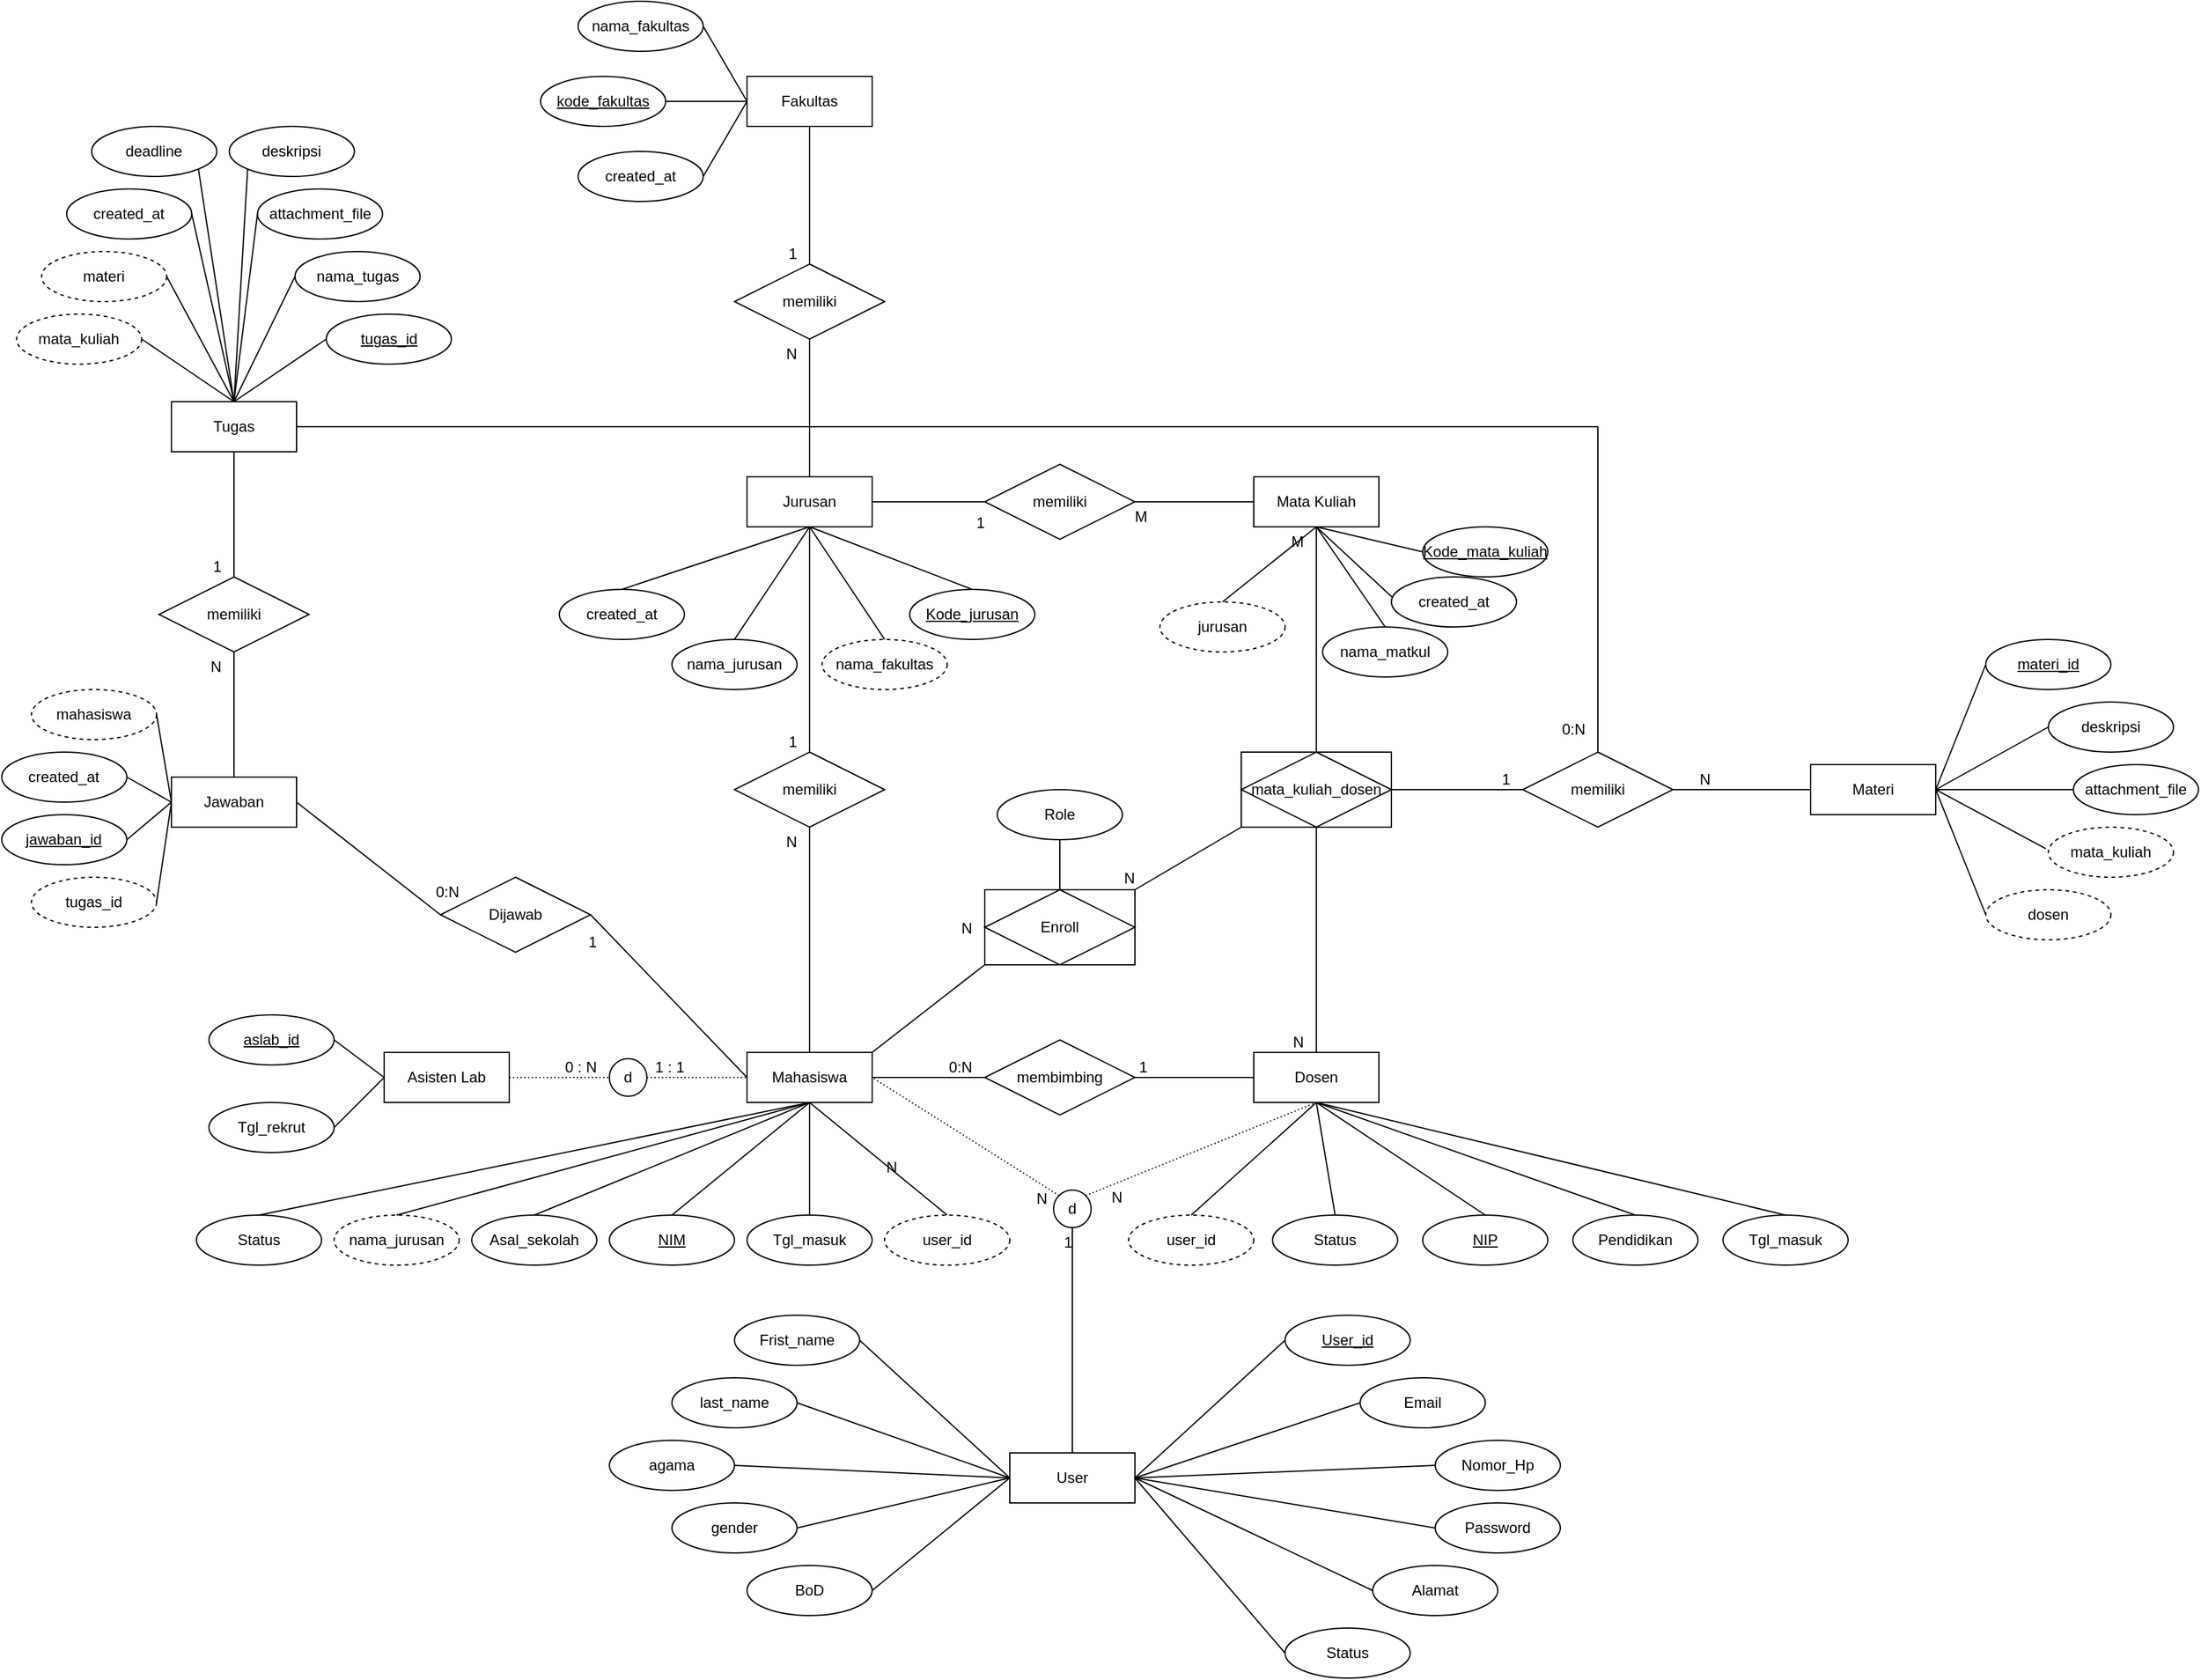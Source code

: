 <mxfile version="17.2.4" type="device"><diagram id="R2lEEEUBdFMjLlhIrx00" name="Page-1"><mxGraphModel dx="3445" dy="2548" grid="1" gridSize="10" guides="1" tooltips="1" connect="1" arrows="1" fold="1" page="1" pageScale="1" pageWidth="850" pageHeight="1100" math="0" shadow="0" extFonts="Permanent Marker^https://fonts.googleapis.com/css?family=Permanent+Marker"><root><mxCell id="0"/><mxCell id="1" parent="0"/><mxCell id="o3CZbHaEqHi9tI4IQENJ-1" value="Mahasiswa" style="whiteSpace=wrap;html=1;align=center;" parent="1" vertex="1"><mxGeometry x="-240" y="340" width="100" height="40" as="geometry"/></mxCell><mxCell id="o3CZbHaEqHi9tI4IQENJ-2" value="Dosen" style="whiteSpace=wrap;html=1;align=center;" parent="1" vertex="1"><mxGeometry x="165" y="340" width="100" height="40" as="geometry"/></mxCell><mxCell id="o3CZbHaEqHi9tI4IQENJ-4" value="User" style="whiteSpace=wrap;html=1;align=center;" parent="1" vertex="1"><mxGeometry x="-30" y="660" width="100" height="40" as="geometry"/></mxCell><mxCell id="o3CZbHaEqHi9tI4IQENJ-5" value="Fakultas" style="whiteSpace=wrap;html=1;align=center;" parent="1" vertex="1"><mxGeometry x="-240" y="-440" width="100" height="40" as="geometry"/></mxCell><mxCell id="o3CZbHaEqHi9tI4IQENJ-6" value="Jurusan" style="whiteSpace=wrap;html=1;align=center;" parent="1" vertex="1"><mxGeometry x="-240" y="-120" width="100" height="40" as="geometry"/></mxCell><mxCell id="o3CZbHaEqHi9tI4IQENJ-13" value="d" style="ellipse;whiteSpace=wrap;html=1;aspect=fixed;" parent="1" vertex="1"><mxGeometry x="5" y="450" width="30" height="30" as="geometry"/></mxCell><mxCell id="o3CZbHaEqHi9tI4IQENJ-20" value="" style="endArrow=none;html=1;rounded=0;dashed=1;dashPattern=1 2;entryX=0.5;entryY=1;entryDx=0;entryDy=0;exitX=1;exitY=0;exitDx=0;exitDy=0;" parent="1" source="o3CZbHaEqHi9tI4IQENJ-13" target="o3CZbHaEqHi9tI4IQENJ-2" edge="1"><mxGeometry relative="1" as="geometry"><mxPoint x="50" y="440" as="sourcePoint"/><mxPoint x="140" y="380" as="targetPoint"/></mxGeometry></mxCell><mxCell id="o3CZbHaEqHi9tI4IQENJ-21" value="N" style="resizable=0;html=1;align=right;verticalAlign=bottom;" parent="o3CZbHaEqHi9tI4IQENJ-20" connectable="0" vertex="1"><mxGeometry x="1" relative="1" as="geometry"><mxPoint x="-155" y="85" as="offset"/></mxGeometry></mxCell><mxCell id="o3CZbHaEqHi9tI4IQENJ-24" value="" style="endArrow=none;html=1;rounded=0;exitX=0.5;exitY=1;exitDx=0;exitDy=0;entryX=0.5;entryY=0;entryDx=0;entryDy=0;" parent="1" source="o3CZbHaEqHi9tI4IQENJ-13" target="o3CZbHaEqHi9tI4IQENJ-4" edge="1"><mxGeometry relative="1" as="geometry"><mxPoint x="-20" y="510" as="sourcePoint"/><mxPoint x="140" y="510" as="targetPoint"/></mxGeometry></mxCell><mxCell id="o3CZbHaEqHi9tI4IQENJ-25" value="1" style="resizable=0;html=1;align=right;verticalAlign=bottom;" parent="o3CZbHaEqHi9tI4IQENJ-24" connectable="0" vertex="1"><mxGeometry x="1" relative="1" as="geometry"><mxPoint y="-160" as="offset"/></mxGeometry></mxCell><mxCell id="O3xO9An7o11hVXa30Z50-45" value="1 : 1" style="resizable=0;html=1;align=right;verticalAlign=bottom;direction=south;" parent="o3CZbHaEqHi9tI4IQENJ-24" connectable="0" vertex="1"><mxGeometry x="1" relative="1" as="geometry"><mxPoint x="-310" y="-300" as="offset"/></mxGeometry></mxCell><mxCell id="O3xO9An7o11hVXa30Z50-46" value="0 : N" style="resizable=0;html=1;align=right;verticalAlign=bottom;direction=south;" parent="o3CZbHaEqHi9tI4IQENJ-24" connectable="0" vertex="1"><mxGeometry x="1" relative="1" as="geometry"><mxPoint x="-380" y="-300" as="offset"/></mxGeometry></mxCell><mxCell id="o3CZbHaEqHi9tI4IQENJ-26" value="" style="endArrow=none;html=1;rounded=0;dashed=1;dashPattern=1 2;entryX=1;entryY=0.5;entryDx=0;entryDy=0;exitX=0;exitY=0;exitDx=0;exitDy=0;" parent="1" source="o3CZbHaEqHi9tI4IQENJ-13" target="o3CZbHaEqHi9tI4IQENJ-1" edge="1"><mxGeometry relative="1" as="geometry"><mxPoint y="430" as="sourcePoint"/><mxPoint x="-200" y="350" as="targetPoint"/></mxGeometry></mxCell><mxCell id="o3CZbHaEqHi9tI4IQENJ-27" value="N" style="resizable=0;html=1;align=right;verticalAlign=bottom;" parent="o3CZbHaEqHi9tI4IQENJ-26" connectable="0" vertex="1"><mxGeometry x="1" relative="1" as="geometry"><mxPoint x="140" y="105" as="offset"/></mxGeometry></mxCell><mxCell id="o3CZbHaEqHi9tI4IQENJ-28" value="NIP" style="ellipse;whiteSpace=wrap;html=1;align=center;fontStyle=4;" parent="1" vertex="1"><mxGeometry x="300" y="470" width="100" height="40" as="geometry"/></mxCell><mxCell id="o3CZbHaEqHi9tI4IQENJ-31" value="Tgl_masuk" style="ellipse;whiteSpace=wrap;html=1;align=center;" parent="1" vertex="1"><mxGeometry x="540" y="470" width="100" height="40" as="geometry"/></mxCell><mxCell id="o3CZbHaEqHi9tI4IQENJ-32" value="Status" style="ellipse;whiteSpace=wrap;html=1;align=center;" parent="1" vertex="1"><mxGeometry x="180" y="470" width="100" height="40" as="geometry"/></mxCell><mxCell id="o3CZbHaEqHi9tI4IQENJ-33" value="Pendidikan" style="ellipse;whiteSpace=wrap;html=1;align=center;" parent="1" vertex="1"><mxGeometry x="420" y="470" width="100" height="40" as="geometry"/></mxCell><mxCell id="o3CZbHaEqHi9tI4IQENJ-34" value="user_id" style="ellipse;whiteSpace=wrap;html=1;align=center;dashed=1;" parent="1" vertex="1"><mxGeometry x="65" y="470" width="100" height="40" as="geometry"/></mxCell><mxCell id="o3CZbHaEqHi9tI4IQENJ-40" value="NIM" style="ellipse;whiteSpace=wrap;html=1;align=center;fontStyle=4;" parent="1" vertex="1"><mxGeometry x="-350" y="470" width="100" height="40" as="geometry"/></mxCell><mxCell id="o3CZbHaEqHi9tI4IQENJ-41" value="Tgl_masuk" style="ellipse;whiteSpace=wrap;html=1;align=center;" parent="1" vertex="1"><mxGeometry x="-240" y="470" width="100" height="40" as="geometry"/></mxCell><mxCell id="o3CZbHaEqHi9tI4IQENJ-42" value="Asal_sekolah" style="ellipse;whiteSpace=wrap;html=1;align=center;" parent="1" vertex="1"><mxGeometry x="-460" y="470" width="100" height="40" as="geometry"/></mxCell><mxCell id="o3CZbHaEqHi9tI4IQENJ-43" value="user_id" style="ellipse;whiteSpace=wrap;html=1;align=center;dashed=1;" parent="1" vertex="1"><mxGeometry x="-130" y="470" width="100" height="40" as="geometry"/></mxCell><mxCell id="o3CZbHaEqHi9tI4IQENJ-44" value="nama_jurusan" style="ellipse;whiteSpace=wrap;html=1;align=center;dashed=1;" parent="1" vertex="1"><mxGeometry x="-570" y="470" width="100" height="40" as="geometry"/></mxCell><mxCell id="o3CZbHaEqHi9tI4IQENJ-48" value="" style="endArrow=none;html=1;rounded=0;entryX=0.5;entryY=0;entryDx=0;entryDy=0;exitX=0.5;exitY=1;exitDx=0;exitDy=0;" parent="1" source="o3CZbHaEqHi9tI4IQENJ-1" target="o3CZbHaEqHi9tI4IQENJ-44" edge="1"><mxGeometry relative="1" as="geometry"><mxPoint x="-330" y="350" as="sourcePoint"/><mxPoint x="-240" y="450" as="targetPoint"/></mxGeometry></mxCell><mxCell id="o3CZbHaEqHi9tI4IQENJ-49" value="" style="endArrow=none;html=1;rounded=0;entryX=0.5;entryY=0;entryDx=0;entryDy=0;exitX=0.5;exitY=1;exitDx=0;exitDy=0;" parent="1" source="o3CZbHaEqHi9tI4IQENJ-1" target="o3CZbHaEqHi9tI4IQENJ-42" edge="1"><mxGeometry relative="1" as="geometry"><mxPoint x="-190" y="380" as="sourcePoint"/><mxPoint x="-320" y="310.0" as="targetPoint"/></mxGeometry></mxCell><mxCell id="o3CZbHaEqHi9tI4IQENJ-52" value="" style="endArrow=none;html=1;rounded=0;exitX=0.5;exitY=0;exitDx=0;exitDy=0;entryX=0.5;entryY=1;entryDx=0;entryDy=0;" parent="1" source="o3CZbHaEqHi9tI4IQENJ-43" target="o3CZbHaEqHi9tI4IQENJ-1" edge="1"><mxGeometry relative="1" as="geometry"><mxPoint x="-320" y="360.0" as="sourcePoint"/><mxPoint x="-330" y="370" as="targetPoint"/></mxGeometry></mxCell><mxCell id="o3CZbHaEqHi9tI4IQENJ-53" value="" style="endArrow=none;html=1;rounded=0;exitX=0.5;exitY=0;exitDx=0;exitDy=0;entryX=0.5;entryY=1;entryDx=0;entryDy=0;" parent="1" source="o3CZbHaEqHi9tI4IQENJ-41" target="o3CZbHaEqHi9tI4IQENJ-1" edge="1"><mxGeometry relative="1" as="geometry"><mxPoint x="-450.34" y="420.0" as="sourcePoint"/><mxPoint x="-240" y="360" as="targetPoint"/></mxGeometry></mxCell><mxCell id="o3CZbHaEqHi9tI4IQENJ-55" value="" style="endArrow=none;html=1;rounded=0;exitX=0.5;exitY=0;exitDx=0;exitDy=0;entryX=0.5;entryY=1;entryDx=0;entryDy=0;" parent="1" source="o3CZbHaEqHi9tI4IQENJ-40" target="o3CZbHaEqHi9tI4IQENJ-1" edge="1"><mxGeometry relative="1" as="geometry"><mxPoint x="-80" y="430.0" as="sourcePoint"/><mxPoint x="-240" y="360" as="targetPoint"/></mxGeometry></mxCell><mxCell id="o3CZbHaEqHi9tI4IQENJ-56" value="" style="endArrow=none;html=1;rounded=0;entryX=0.5;entryY=0;entryDx=0;entryDy=0;exitX=0.5;exitY=1;exitDx=0;exitDy=0;" parent="1" source="o3CZbHaEqHi9tI4IQENJ-2" target="o3CZbHaEqHi9tI4IQENJ-31" edge="1"><mxGeometry relative="1" as="geometry"><mxPoint x="-230" y="370.0" as="sourcePoint"/><mxPoint x="-280" y="250.0" as="targetPoint"/></mxGeometry></mxCell><mxCell id="o3CZbHaEqHi9tI4IQENJ-57" value="" style="endArrow=none;html=1;rounded=0;entryX=0.5;entryY=0;entryDx=0;entryDy=0;exitX=0.5;exitY=1;exitDx=0;exitDy=0;" parent="1" source="o3CZbHaEqHi9tI4IQENJ-2" target="o3CZbHaEqHi9tI4IQENJ-33" edge="1"><mxGeometry relative="1" as="geometry"><mxPoint x="275" y="370.0" as="sourcePoint"/><mxPoint x="340" y="250.0" as="targetPoint"/></mxGeometry></mxCell><mxCell id="o3CZbHaEqHi9tI4IQENJ-58" value="" style="endArrow=none;html=1;rounded=0;exitX=0.5;exitY=0;exitDx=0;exitDy=0;entryX=0.5;entryY=1;entryDx=0;entryDy=0;" parent="1" source="o3CZbHaEqHi9tI4IQENJ-28" target="o3CZbHaEqHi9tI4IQENJ-2" edge="1"><mxGeometry relative="1" as="geometry"><mxPoint x="275" y="370.0" as="sourcePoint"/><mxPoint x="270" y="360" as="targetPoint"/></mxGeometry></mxCell><mxCell id="o3CZbHaEqHi9tI4IQENJ-59" value="" style="endArrow=none;html=1;rounded=0;exitX=0.5;exitY=0;exitDx=0;exitDy=0;entryX=0.5;entryY=1;entryDx=0;entryDy=0;" parent="1" source="o3CZbHaEqHi9tI4IQENJ-32" target="o3CZbHaEqHi9tI4IQENJ-2" edge="1"><mxGeometry relative="1" as="geometry"><mxPoint x="360" y="370.0" as="sourcePoint"/><mxPoint x="275" y="370.0" as="targetPoint"/></mxGeometry></mxCell><mxCell id="o3CZbHaEqHi9tI4IQENJ-60" value="" style="endArrow=none;html=1;rounded=0;exitX=0.5;exitY=0;exitDx=0;exitDy=0;entryX=0.5;entryY=1;entryDx=0;entryDy=0;" parent="1" source="o3CZbHaEqHi9tI4IQENJ-34" target="o3CZbHaEqHi9tI4IQENJ-2" edge="1"><mxGeometry relative="1" as="geometry"><mxPoint x="350" y="470.0" as="sourcePoint"/><mxPoint x="275" y="370.0" as="targetPoint"/></mxGeometry></mxCell><mxCell id="o3CZbHaEqHi9tI4IQENJ-61" value="Email" style="ellipse;whiteSpace=wrap;html=1;align=center;" parent="1" vertex="1"><mxGeometry x="250" y="600" width="100" height="40" as="geometry"/></mxCell><mxCell id="o3CZbHaEqHi9tI4IQENJ-62" value="Nomor_Hp" style="ellipse;whiteSpace=wrap;html=1;align=center;" parent="1" vertex="1"><mxGeometry x="310" y="650" width="100" height="40" as="geometry"/></mxCell><mxCell id="o3CZbHaEqHi9tI4IQENJ-63" value="Password" style="ellipse;whiteSpace=wrap;html=1;align=center;" parent="1" vertex="1"><mxGeometry x="310" y="700" width="100" height="40" as="geometry"/></mxCell><mxCell id="o3CZbHaEqHi9tI4IQENJ-65" value="Status" style="ellipse;whiteSpace=wrap;html=1;align=center;" parent="1" vertex="1"><mxGeometry x="190" y="800" width="100" height="40" as="geometry"/></mxCell><mxCell id="o3CZbHaEqHi9tI4IQENJ-66" value="Frist_name" style="ellipse;whiteSpace=wrap;html=1;align=center;" parent="1" vertex="1"><mxGeometry x="-250" y="550" width="100" height="40" as="geometry"/></mxCell><mxCell id="o3CZbHaEqHi9tI4IQENJ-67" value="last_name" style="ellipse;whiteSpace=wrap;html=1;align=center;" parent="1" vertex="1"><mxGeometry x="-300" y="600" width="100" height="40" as="geometry"/></mxCell><mxCell id="o3CZbHaEqHi9tI4IQENJ-68" value="gender" style="ellipse;whiteSpace=wrap;html=1;align=center;" parent="1" vertex="1"><mxGeometry x="-300" y="700" width="100" height="40" as="geometry"/></mxCell><mxCell id="o3CZbHaEqHi9tI4IQENJ-69" value="agama" style="ellipse;whiteSpace=wrap;html=1;align=center;" parent="1" vertex="1"><mxGeometry x="-350" y="650" width="100" height="40" as="geometry"/></mxCell><mxCell id="o3CZbHaEqHi9tI4IQENJ-70" value="BoD" style="ellipse;whiteSpace=wrap;html=1;align=center;" parent="1" vertex="1"><mxGeometry x="-240" y="750" width="100" height="40" as="geometry"/></mxCell><mxCell id="o3CZbHaEqHi9tI4IQENJ-71" value="Alamat" style="ellipse;whiteSpace=wrap;html=1;align=center;" parent="1" vertex="1"><mxGeometry x="260" y="750" width="100" height="40" as="geometry"/></mxCell><mxCell id="o3CZbHaEqHi9tI4IQENJ-73" value="User_id" style="ellipse;whiteSpace=wrap;html=1;align=center;fontStyle=4;" parent="1" vertex="1"><mxGeometry x="190" y="550" width="100" height="40" as="geometry"/></mxCell><mxCell id="o3CZbHaEqHi9tI4IQENJ-74" value="" style="endArrow=none;html=1;rounded=0;entryX=1;entryY=0.5;entryDx=0;entryDy=0;exitX=0;exitY=0.5;exitDx=0;exitDy=0;" parent="1" source="o3CZbHaEqHi9tI4IQENJ-4" target="o3CZbHaEqHi9tI4IQENJ-66" edge="1"><mxGeometry relative="1" as="geometry"><mxPoint x="-30" y="640" as="sourcePoint"/><mxPoint x="110" y="715" as="targetPoint"/></mxGeometry></mxCell><mxCell id="o3CZbHaEqHi9tI4IQENJ-75" value="" style="endArrow=none;html=1;rounded=0;entryX=1;entryY=0.5;entryDx=0;entryDy=0;exitX=0;exitY=0.5;exitDx=0;exitDy=0;" parent="1" source="o3CZbHaEqHi9tI4IQENJ-4" target="o3CZbHaEqHi9tI4IQENJ-67" edge="1"><mxGeometry relative="1" as="geometry"><mxPoint x="-110" y="670" as="sourcePoint"/><mxPoint x="-130" y="580" as="targetPoint"/></mxGeometry></mxCell><mxCell id="o3CZbHaEqHi9tI4IQENJ-76" value="" style="endArrow=none;html=1;rounded=0;entryX=1;entryY=0.5;entryDx=0;entryDy=0;exitX=0;exitY=0.5;exitDx=0;exitDy=0;" parent="1" source="o3CZbHaEqHi9tI4IQENJ-4" target="o3CZbHaEqHi9tI4IQENJ-69" edge="1"><mxGeometry relative="1" as="geometry"><mxPoint x="-110" y="670" as="sourcePoint"/><mxPoint x="-200" y="655" as="targetPoint"/></mxGeometry></mxCell><mxCell id="o3CZbHaEqHi9tI4IQENJ-77" value="" style="endArrow=none;html=1;rounded=0;entryX=1;entryY=0.5;entryDx=0;entryDy=0;exitX=0;exitY=0.5;exitDx=0;exitDy=0;" parent="1" source="o3CZbHaEqHi9tI4IQENJ-4" target="o3CZbHaEqHi9tI4IQENJ-68" edge="1"><mxGeometry relative="1" as="geometry"><mxPoint x="-110" y="670" as="sourcePoint"/><mxPoint x="-160" y="720" as="targetPoint"/></mxGeometry></mxCell><mxCell id="o3CZbHaEqHi9tI4IQENJ-78" value="" style="endArrow=none;html=1;rounded=0;exitX=0;exitY=0.5;exitDx=0;exitDy=0;entryX=1;entryY=0.5;entryDx=0;entryDy=0;" parent="1" source="o3CZbHaEqHi9tI4IQENJ-4" target="o3CZbHaEqHi9tI4IQENJ-70" edge="1"><mxGeometry relative="1" as="geometry"><mxPoint x="-110" y="670" as="sourcePoint"/><mxPoint x="-90" y="770" as="targetPoint"/></mxGeometry></mxCell><mxCell id="o3CZbHaEqHi9tI4IQENJ-81" value="" style="endArrow=none;html=1;rounded=0;exitX=1;exitY=0.5;exitDx=0;exitDy=0;entryX=0;entryY=0.5;entryDx=0;entryDy=0;" parent="1" source="o3CZbHaEqHi9tI4IQENJ-4" target="o3CZbHaEqHi9tI4IQENJ-73" edge="1"><mxGeometry relative="1" as="geometry"><mxPoint x="115" y="680" as="sourcePoint"/><mxPoint x="-5" y="590" as="targetPoint"/></mxGeometry></mxCell><mxCell id="o3CZbHaEqHi9tI4IQENJ-82" value="" style="endArrow=none;html=1;rounded=0;entryX=0;entryY=0.5;entryDx=0;entryDy=0;" parent="1" target="o3CZbHaEqHi9tI4IQENJ-61" edge="1"><mxGeometry relative="1" as="geometry"><mxPoint x="70" y="680" as="sourcePoint"/><mxPoint x="115" y="565" as="targetPoint"/></mxGeometry></mxCell><mxCell id="o3CZbHaEqHi9tI4IQENJ-83" value="" style="endArrow=none;html=1;rounded=0;entryX=0;entryY=0.5;entryDx=0;entryDy=0;" parent="1" target="o3CZbHaEqHi9tI4IQENJ-62" edge="1"><mxGeometry relative="1" as="geometry"><mxPoint x="70" y="680" as="sourcePoint"/><mxPoint x="175" y="615" as="targetPoint"/></mxGeometry></mxCell><mxCell id="o3CZbHaEqHi9tI4IQENJ-84" value="" style="endArrow=none;html=1;rounded=0;entryX=0;entryY=0.5;entryDx=0;entryDy=0;" parent="1" target="o3CZbHaEqHi9tI4IQENJ-63" edge="1"><mxGeometry relative="1" as="geometry"><mxPoint x="70" y="680" as="sourcePoint"/><mxPoint x="235" y="665" as="targetPoint"/></mxGeometry></mxCell><mxCell id="o3CZbHaEqHi9tI4IQENJ-85" value="" style="endArrow=none;html=1;rounded=0;exitX=0;exitY=0.5;exitDx=0;exitDy=0;" parent="1" source="o3CZbHaEqHi9tI4IQENJ-71" edge="1"><mxGeometry relative="1" as="geometry"><mxPoint x="197.5" y="835" as="sourcePoint"/><mxPoint x="70" y="680" as="targetPoint"/></mxGeometry></mxCell><mxCell id="o3CZbHaEqHi9tI4IQENJ-86" value="" style="endArrow=none;html=1;rounded=0;exitX=0;exitY=0.5;exitDx=0;exitDy=0;entryX=1;entryY=0.5;entryDx=0;entryDy=0;" parent="1" source="o3CZbHaEqHi9tI4IQENJ-65" target="o3CZbHaEqHi9tI4IQENJ-4" edge="1"><mxGeometry relative="1" as="geometry"><mxPoint x="185" y="765" as="sourcePoint"/><mxPoint x="80" y="690" as="targetPoint"/></mxGeometry></mxCell><mxCell id="o3CZbHaEqHi9tI4IQENJ-87" value="memiliki" style="shape=rhombus;perimeter=rhombusPerimeter;whiteSpace=wrap;html=1;align=center;" parent="1" vertex="1"><mxGeometry x="-250" y="100" width="120" height="60" as="geometry"/></mxCell><mxCell id="o3CZbHaEqHi9tI4IQENJ-88" value="" style="endArrow=none;html=1;rounded=0;exitX=0.5;exitY=1;exitDx=0;exitDy=0;entryX=0.5;entryY=0;entryDx=0;entryDy=0;" parent="1" source="o3CZbHaEqHi9tI4IQENJ-87" target="o3CZbHaEqHi9tI4IQENJ-1" edge="1"><mxGeometry relative="1" as="geometry"><mxPoint x="-31" y="170" as="sourcePoint"/><mxPoint x="-31" y="350" as="targetPoint"/></mxGeometry></mxCell><mxCell id="o3CZbHaEqHi9tI4IQENJ-89" value="N" style="resizable=0;html=1;align=right;verticalAlign=bottom;" parent="o3CZbHaEqHi9tI4IQENJ-88" connectable="0" vertex="1"><mxGeometry x="1" relative="1" as="geometry"><mxPoint x="-10" y="-160" as="offset"/></mxGeometry></mxCell><mxCell id="o3CZbHaEqHi9tI4IQENJ-91" value="" style="endArrow=none;html=1;rounded=0;exitX=0.5;exitY=0;exitDx=0;exitDy=0;entryX=0.5;entryY=1;entryDx=0;entryDy=0;" parent="1" source="o3CZbHaEqHi9tI4IQENJ-87" target="o3CZbHaEqHi9tI4IQENJ-6" edge="1"><mxGeometry relative="1" as="geometry"><mxPoint x="-60.4" y="-80" as="sourcePoint"/><mxPoint x="-60.4" y="100" as="targetPoint"/></mxGeometry></mxCell><mxCell id="o3CZbHaEqHi9tI4IQENJ-92" value="1" style="resizable=0;html=1;align=right;verticalAlign=bottom;" parent="o3CZbHaEqHi9tI4IQENJ-91" connectable="0" vertex="1"><mxGeometry x="1" relative="1" as="geometry"><mxPoint x="-10" y="180" as="offset"/></mxGeometry></mxCell><mxCell id="V2Z81QhPg5MNmlkvHpSG-1" value="" style="endArrow=none;html=1;rounded=0;entryX=0.5;entryY=1;entryDx=0;entryDy=0;startArrow=none;exitX=0.5;exitY=0;exitDx=0;exitDy=0;" parent="1" source="V2Z81QhPg5MNmlkvHpSG-3" target="o3CZbHaEqHi9tI4IQENJ-5" edge="1"><mxGeometry relative="1" as="geometry"><mxPoint x="-190" y="-300" as="sourcePoint"/><mxPoint x="-190.42" y="-400" as="targetPoint"/></mxGeometry></mxCell><mxCell id="V2Z81QhPg5MNmlkvHpSG-2" value="1" style="resizable=0;html=1;align=right;verticalAlign=bottom;" parent="V2Z81QhPg5MNmlkvHpSG-1" connectable="0" vertex="1"><mxGeometry x="1" relative="1" as="geometry"><mxPoint x="-10" y="110" as="offset"/></mxGeometry></mxCell><mxCell id="V2Z81QhPg5MNmlkvHpSG-3" value="memiliki" style="shape=rhombus;perimeter=rhombusPerimeter;whiteSpace=wrap;html=1;align=center;" parent="1" vertex="1"><mxGeometry x="-250" y="-290" width="120" height="60" as="geometry"/></mxCell><mxCell id="V2Z81QhPg5MNmlkvHpSG-6" value="" style="endArrow=none;html=1;rounded=0;exitX=0.5;exitY=1;exitDx=0;exitDy=0;entryX=0.5;entryY=0;entryDx=0;entryDy=0;" parent="1" source="V2Z81QhPg5MNmlkvHpSG-3" target="o3CZbHaEqHi9tI4IQENJ-6" edge="1"><mxGeometry relative="1" as="geometry"><mxPoint x="-40" y="-250" as="sourcePoint"/><mxPoint x="-40" y="-70.0" as="targetPoint"/></mxGeometry></mxCell><mxCell id="V2Z81QhPg5MNmlkvHpSG-7" value="N" style="resizable=0;html=1;align=right;verticalAlign=bottom;" parent="V2Z81QhPg5MNmlkvHpSG-6" connectable="0" vertex="1"><mxGeometry x="1" relative="1" as="geometry"><mxPoint x="-10" y="-90" as="offset"/></mxGeometry></mxCell><mxCell id="V2Z81QhPg5MNmlkvHpSG-8" value="Kode_jurusan" style="ellipse;whiteSpace=wrap;html=1;align=center;fontStyle=4;" parent="1" vertex="1"><mxGeometry x="-110" y="-30" width="100" height="40" as="geometry"/></mxCell><mxCell id="V2Z81QhPg5MNmlkvHpSG-9" value="nama_jurusan" style="ellipse;whiteSpace=wrap;html=1;align=center;" parent="1" vertex="1"><mxGeometry x="-300" y="10" width="100" height="40" as="geometry"/></mxCell><mxCell id="V2Z81QhPg5MNmlkvHpSG-10" value="nama_fakultas" style="ellipse;whiteSpace=wrap;html=1;align=center;dashed=1;" parent="1" vertex="1"><mxGeometry x="-180" y="10" width="100" height="40" as="geometry"/></mxCell><mxCell id="V2Z81QhPg5MNmlkvHpSG-11" value="" style="endArrow=none;html=1;rounded=0;exitX=0.5;exitY=1;exitDx=0;exitDy=0;" parent="1" source="o3CZbHaEqHi9tI4IQENJ-6" edge="1"><mxGeometry relative="1" as="geometry"><mxPoint x="-100" y="-70" as="sourcePoint"/><mxPoint x="-60" y="-30" as="targetPoint"/></mxGeometry></mxCell><mxCell id="V2Z81QhPg5MNmlkvHpSG-12" value="" style="endArrow=none;html=1;rounded=0;entryX=0.5;entryY=0;entryDx=0;entryDy=0;exitX=0.5;exitY=1;exitDx=0;exitDy=0;" parent="1" source="o3CZbHaEqHi9tI4IQENJ-6" target="V2Z81QhPg5MNmlkvHpSG-9" edge="1"><mxGeometry relative="1" as="geometry"><mxPoint x="-240" y="30.0" as="sourcePoint"/><mxPoint x="-290" y="-90" as="targetPoint"/></mxGeometry></mxCell><mxCell id="V2Z81QhPg5MNmlkvHpSG-13" value="" style="endArrow=none;html=1;rounded=0;entryX=0.5;entryY=0;entryDx=0;entryDy=0;exitX=0.5;exitY=1;exitDx=0;exitDy=0;" parent="1" source="o3CZbHaEqHi9tI4IQENJ-6" target="V2Z81QhPg5MNmlkvHpSG-10" edge="1"><mxGeometry relative="1" as="geometry"><mxPoint x="-190" y="-80" as="sourcePoint"/><mxPoint x="-280" y="250" as="targetPoint"/></mxGeometry></mxCell><mxCell id="SW652lbocepAwsfIlvsx-1" value="kode_fakultas" style="ellipse;whiteSpace=wrap;html=1;align=center;fontStyle=4;" parent="1" vertex="1"><mxGeometry x="-405" y="-440" width="100" height="40" as="geometry"/></mxCell><mxCell id="O3xO9An7o11hVXa30Z50-2" value="memiliki" style="shape=rhombus;perimeter=rhombusPerimeter;whiteSpace=wrap;html=1;align=center;" parent="1" vertex="1"><mxGeometry x="-50" y="-130" width="120" height="60" as="geometry"/></mxCell><mxCell id="O3xO9An7o11hVXa30Z50-3" value="Mata Kuliah" style="whiteSpace=wrap;html=1;align=center;" parent="1" vertex="1"><mxGeometry x="165" y="-120" width="100" height="40" as="geometry"/></mxCell><mxCell id="O3xO9An7o11hVXa30Z50-4" value="nama_fakultas" style="ellipse;whiteSpace=wrap;html=1;align=center;" parent="1" vertex="1"><mxGeometry x="-375" y="-500" width="100" height="40" as="geometry"/></mxCell><mxCell id="O3xO9An7o11hVXa30Z50-5" value="created_at" style="ellipse;whiteSpace=wrap;html=1;align=center;" parent="1" vertex="1"><mxGeometry x="-375" y="-380" width="100" height="40" as="geometry"/></mxCell><mxCell id="O3xO9An7o11hVXa30Z50-6" value="created_at" style="ellipse;whiteSpace=wrap;html=1;align=center;" parent="1" vertex="1"><mxGeometry x="-390" y="-30" width="100" height="40" as="geometry"/></mxCell><mxCell id="O3xO9An7o11hVXa30Z50-7" value="" style="endArrow=none;html=1;rounded=0;entryX=0.5;entryY=0;entryDx=0;entryDy=0;exitX=0.5;exitY=1;exitDx=0;exitDy=0;" parent="1" source="o3CZbHaEqHi9tI4IQENJ-6" target="O3xO9An7o11hVXa30Z50-6" edge="1"><mxGeometry relative="1" as="geometry"><mxPoint x="-230" y="-90" as="sourcePoint"/><mxPoint x="-280.0" y="-180" as="targetPoint"/></mxGeometry></mxCell><mxCell id="O3xO9An7o11hVXa30Z50-8" value="" style="endArrow=none;html=1;rounded=0;entryX=1;entryY=0.5;entryDx=0;entryDy=0;exitX=0;exitY=0.5;exitDx=0;exitDy=0;" parent="1" source="o3CZbHaEqHi9tI4IQENJ-5" target="O3xO9An7o11hVXa30Z50-5" edge="1"><mxGeometry relative="1" as="geometry"><mxPoint x="-230" y="-90" as="sourcePoint"/><mxPoint x="-280" y="-180" as="targetPoint"/></mxGeometry></mxCell><mxCell id="O3xO9An7o11hVXa30Z50-9" value="" style="endArrow=none;html=1;rounded=0;entryX=1;entryY=0.5;entryDx=0;entryDy=0;exitX=0;exitY=0.5;exitDx=0;exitDy=0;" parent="1" source="o3CZbHaEqHi9tI4IQENJ-5" target="SW652lbocepAwsfIlvsx-1" edge="1"><mxGeometry relative="1" as="geometry"><mxPoint x="-230" y="-410" as="sourcePoint"/><mxPoint x="-265" y="-350" as="targetPoint"/></mxGeometry></mxCell><mxCell id="O3xO9An7o11hVXa30Z50-10" value="" style="endArrow=none;html=1;rounded=0;entryX=1;entryY=0.5;entryDx=0;entryDy=0;exitX=0;exitY=0.5;exitDx=0;exitDy=0;" parent="1" source="o3CZbHaEqHi9tI4IQENJ-5" target="O3xO9An7o11hVXa30Z50-4" edge="1"><mxGeometry relative="1" as="geometry"><mxPoint x="-240" y="-420" as="sourcePoint"/><mxPoint x="-295" y="-410" as="targetPoint"/></mxGeometry></mxCell><mxCell id="O3xO9An7o11hVXa30Z50-12" value="" style="endArrow=none;html=1;rounded=0;exitX=1;exitY=0.5;exitDx=0;exitDy=0;entryX=0;entryY=0.5;entryDx=0;entryDy=0;" parent="1" source="O3xO9An7o11hVXa30Z50-2" target="O3xO9An7o11hVXa30Z50-3" edge="1"><mxGeometry relative="1" as="geometry"><mxPoint x="-180" y="-220" as="sourcePoint"/><mxPoint x="-180" y="-110" as="targetPoint"/></mxGeometry></mxCell><mxCell id="O3xO9An7o11hVXa30Z50-13" value="M" style="resizable=0;html=1;align=right;verticalAlign=bottom;" parent="O3xO9An7o11hVXa30Z50-12" connectable="0" vertex="1"><mxGeometry x="1" relative="1" as="geometry"><mxPoint x="-85" y="20" as="offset"/></mxGeometry></mxCell><mxCell id="O3xO9An7o11hVXa30Z50-15" value="" style="endArrow=none;html=1;rounded=0;exitX=1;exitY=0.5;exitDx=0;exitDy=0;entryX=0;entryY=0.5;entryDx=0;entryDy=0;" parent="1" source="o3CZbHaEqHi9tI4IQENJ-6" target="O3xO9An7o11hVXa30Z50-2" edge="1"><mxGeometry relative="1" as="geometry"><mxPoint x="-180" y="110" as="sourcePoint"/><mxPoint x="-180" y="-70" as="targetPoint"/></mxGeometry></mxCell><mxCell id="O3xO9An7o11hVXa30Z50-16" value="1" style="resizable=0;html=1;align=right;verticalAlign=bottom;" parent="O3xO9An7o11hVXa30Z50-15" connectable="0" vertex="1"><mxGeometry x="1" relative="1" as="geometry"><mxPoint y="25" as="offset"/></mxGeometry></mxCell><mxCell id="O3xO9An7o11hVXa30Z50-18" value="mata_kuliah_dosen" style="shape=associativeEntity;whiteSpace=wrap;html=1;align=center;" parent="1" vertex="1"><mxGeometry x="155" y="100" width="120" height="60" as="geometry"/></mxCell><mxCell id="O3xO9An7o11hVXa30Z50-19" value="" style="endArrow=none;html=1;rounded=0;exitX=0.5;exitY=1;exitDx=0;exitDy=0;entryX=0.5;entryY=0;entryDx=0;entryDy=0;" parent="1" source="O3xO9An7o11hVXa30Z50-18" target="o3CZbHaEqHi9tI4IQENJ-2" edge="1"><mxGeometry relative="1" as="geometry"><mxPoint x="60" y="140" as="sourcePoint"/><mxPoint x="60" y="320" as="targetPoint"/></mxGeometry></mxCell><mxCell id="O3xO9An7o11hVXa30Z50-20" value="N" style="resizable=0;html=1;align=right;verticalAlign=bottom;" parent="O3xO9An7o11hVXa30Z50-19" connectable="0" vertex="1"><mxGeometry x="1" relative="1" as="geometry"><mxPoint x="-10" as="offset"/></mxGeometry></mxCell><mxCell id="O3xO9An7o11hVXa30Z50-21" value="" style="endArrow=none;html=1;rounded=0;exitX=0.5;exitY=0;exitDx=0;exitDy=0;entryX=0.5;entryY=1;entryDx=0;entryDy=0;" parent="1" source="O3xO9An7o11hVXa30Z50-18" target="O3xO9An7o11hVXa30Z50-3" edge="1"><mxGeometry relative="1" as="geometry"><mxPoint x="399.58" y="-10" as="sourcePoint"/><mxPoint x="230" y="-20" as="targetPoint"/></mxGeometry></mxCell><mxCell id="O3xO9An7o11hVXa30Z50-22" value="M" style="resizable=0;html=1;align=right;verticalAlign=bottom;" parent="O3xO9An7o11hVXa30Z50-21" connectable="0" vertex="1"><mxGeometry x="1" relative="1" as="geometry"><mxPoint x="-10" y="20" as="offset"/></mxGeometry></mxCell><mxCell id="O3xO9An7o11hVXa30Z50-24" value="Enroll" style="shape=associativeEntity;whiteSpace=wrap;html=1;align=center;" parent="1" vertex="1"><mxGeometry x="-50" y="210" width="120" height="60" as="geometry"/></mxCell><mxCell id="O3xO9An7o11hVXa30Z50-25" value="" style="endArrow=none;html=1;rounded=0;exitX=0;exitY=1;exitDx=0;exitDy=0;entryX=1;entryY=0;entryDx=0;entryDy=0;" parent="1" source="O3xO9An7o11hVXa30Z50-18" target="O3xO9An7o11hVXa30Z50-24" edge="1"><mxGeometry relative="1" as="geometry"><mxPoint x="110" y="180.0" as="sourcePoint"/><mxPoint x="140" y="210" as="targetPoint"/></mxGeometry></mxCell><mxCell id="O3xO9An7o11hVXa30Z50-26" value="N" style="resizable=0;html=1;align=right;verticalAlign=bottom;" parent="O3xO9An7o11hVXa30Z50-25" connectable="0" vertex="1"><mxGeometry x="1" relative="1" as="geometry"><mxPoint as="offset"/></mxGeometry></mxCell><mxCell id="O3xO9An7o11hVXa30Z50-27" value="" style="endArrow=none;html=1;rounded=0;exitX=0;exitY=1;exitDx=0;exitDy=0;entryX=1;entryY=0;entryDx=0;entryDy=0;" parent="1" source="O3xO9An7o11hVXa30Z50-24" target="o3CZbHaEqHi9tI4IQENJ-1" edge="1"><mxGeometry relative="1" as="geometry"><mxPoint x="-5" y="250.0" as="sourcePoint"/><mxPoint x="-90" y="340.0" as="targetPoint"/></mxGeometry></mxCell><mxCell id="O3xO9An7o11hVXa30Z50-28" value="N" style="resizable=0;html=1;align=right;verticalAlign=bottom;" parent="O3xO9An7o11hVXa30Z50-27" connectable="0" vertex="1"><mxGeometry x="1" relative="1" as="geometry"><mxPoint x="80" y="-90" as="offset"/></mxGeometry></mxCell><mxCell id="O3xO9An7o11hVXa30Z50-31" value="Role" style="ellipse;whiteSpace=wrap;html=1;align=center;" parent="1" vertex="1"><mxGeometry x="-40" y="130" width="100" height="40" as="geometry"/></mxCell><mxCell id="O3xO9An7o11hVXa30Z50-34" value="" style="endArrow=none;html=1;rounded=0;exitX=0.5;exitY=0;exitDx=0;exitDy=0;entryX=0.5;entryY=1;entryDx=0;entryDy=0;" parent="1" source="O3xO9An7o11hVXa30Z50-24" target="O3xO9An7o11hVXa30Z50-31" edge="1"><mxGeometry relative="1" as="geometry"><mxPoint x="-40" y="270" as="sourcePoint"/><mxPoint x="10" y="140" as="targetPoint"/></mxGeometry></mxCell><mxCell id="O3xO9An7o11hVXa30Z50-37" value="Asisten Lab" style="whiteSpace=wrap;html=1;align=center;" parent="1" vertex="1"><mxGeometry x="-530" y="340" width="100" height="40" as="geometry"/></mxCell><mxCell id="O3xO9An7o11hVXa30Z50-38" value="Status" style="ellipse;whiteSpace=wrap;html=1;align=center;" parent="1" vertex="1"><mxGeometry x="-680" y="470" width="100" height="40" as="geometry"/></mxCell><mxCell id="O3xO9An7o11hVXa30Z50-39" value="" style="endArrow=none;html=1;rounded=0;entryX=0.5;entryY=0;entryDx=0;entryDy=0;exitX=0.5;exitY=1;exitDx=0;exitDy=0;" parent="1" source="o3CZbHaEqHi9tI4IQENJ-1" target="O3xO9An7o11hVXa30Z50-38" edge="1"><mxGeometry relative="1" as="geometry"><mxPoint x="-190" y="380" as="sourcePoint"/><mxPoint x="-635" y="440" as="targetPoint"/></mxGeometry></mxCell><mxCell id="O3xO9An7o11hVXa30Z50-40" value="d" style="ellipse;whiteSpace=wrap;html=1;aspect=fixed;" parent="1" vertex="1"><mxGeometry x="-350" y="345" width="30" height="30" as="geometry"/></mxCell><mxCell id="O3xO9An7o11hVXa30Z50-41" value="" style="endArrow=none;html=1;rounded=0;dashed=1;dashPattern=1 2;entryX=0;entryY=0.5;entryDx=0;entryDy=0;exitX=1;exitY=0.5;exitDx=0;exitDy=0;" parent="1" source="O3xO9An7o11hVXa30Z50-40" target="o3CZbHaEqHi9tI4IQENJ-1" edge="1"><mxGeometry relative="1" as="geometry"><mxPoint x="19.393" y="464.393" as="sourcePoint"/><mxPoint x="-130" y="370" as="targetPoint"/></mxGeometry></mxCell><mxCell id="O3xO9An7o11hVXa30Z50-43" value="" style="endArrow=none;html=1;rounded=0;dashed=1;dashPattern=1 2;entryX=0;entryY=0.5;entryDx=0;entryDy=0;exitX=1;exitY=0.5;exitDx=0;exitDy=0;" parent="1" source="O3xO9An7o11hVXa30Z50-37" target="O3xO9An7o11hVXa30Z50-40" edge="1"><mxGeometry relative="1" as="geometry"><mxPoint x="-460.0" y="410" as="sourcePoint"/><mxPoint x="-390" y="410" as="targetPoint"/></mxGeometry></mxCell><mxCell id="O3xO9An7o11hVXa30Z50-47" value="Tgl_rekrut" style="ellipse;whiteSpace=wrap;html=1;align=center;" parent="1" vertex="1"><mxGeometry x="-670" y="380" width="100" height="40" as="geometry"/></mxCell><mxCell id="O3xO9An7o11hVXa30Z50-49" value="aslab_id" style="ellipse;whiteSpace=wrap;html=1;align=center;fontStyle=4;" parent="1" vertex="1"><mxGeometry x="-670" y="310" width="100" height="40" as="geometry"/></mxCell><mxCell id="O3xO9An7o11hVXa30Z50-50" value="" style="endArrow=none;html=1;rounded=0;entryX=1;entryY=0.5;entryDx=0;entryDy=0;exitX=0;exitY=0.5;exitDx=0;exitDy=0;" parent="1" source="O3xO9An7o11hVXa30Z50-37" target="O3xO9An7o11hVXa30Z50-47" edge="1"><mxGeometry relative="1" as="geometry"><mxPoint x="-180" y="390" as="sourcePoint"/><mxPoint x="-620" y="480" as="targetPoint"/></mxGeometry></mxCell><mxCell id="O3xO9An7o11hVXa30Z50-51" value="" style="endArrow=none;html=1;rounded=0;entryX=1;entryY=0.5;entryDx=0;entryDy=0;exitX=0;exitY=0.5;exitDx=0;exitDy=0;" parent="1" source="O3xO9An7o11hVXa30Z50-37" target="O3xO9An7o11hVXa30Z50-49" edge="1"><mxGeometry relative="1" as="geometry"><mxPoint x="-520" y="370" as="sourcePoint"/><mxPoint x="-560.0" y="370" as="targetPoint"/></mxGeometry></mxCell><mxCell id="O3xO9An7o11hVXa30Z50-52" value="Materi" style="whiteSpace=wrap;html=1;align=center;" parent="1" vertex="1"><mxGeometry x="610" y="110" width="100" height="40" as="geometry"/></mxCell><mxCell id="O3xO9An7o11hVXa30Z50-53" value="memiliki" style="shape=rhombus;perimeter=rhombusPerimeter;whiteSpace=wrap;html=1;align=center;" parent="1" vertex="1"><mxGeometry x="380" y="100" width="120" height="60" as="geometry"/></mxCell><mxCell id="O3xO9An7o11hVXa30Z50-54" value="" style="endArrow=none;html=1;rounded=0;exitX=1;exitY=0.5;exitDx=0;exitDy=0;entryX=0;entryY=0.5;entryDx=0;entryDy=0;" parent="1" source="O3xO9An7o11hVXa30Z50-18" target="O3xO9An7o11hVXa30Z50-53" edge="1"><mxGeometry relative="1" as="geometry"><mxPoint x="402.5" y="60" as="sourcePoint"/><mxPoint x="317.5" y="110" as="targetPoint"/></mxGeometry></mxCell><mxCell id="O3xO9An7o11hVXa30Z50-55" value="1" style="resizable=0;html=1;align=right;verticalAlign=bottom;" parent="O3xO9An7o11hVXa30Z50-54" connectable="0" vertex="1"><mxGeometry x="1" relative="1" as="geometry"><mxPoint x="-10" as="offset"/></mxGeometry></mxCell><mxCell id="O3xO9An7o11hVXa30Z50-56" value="" style="endArrow=none;html=1;rounded=0;exitX=0;exitY=0.5;exitDx=0;exitDy=0;entryX=1;entryY=0.5;entryDx=0;entryDy=0;" parent="1" source="O3xO9An7o11hVXa30Z50-52" target="O3xO9An7o11hVXa30Z50-53" edge="1"><mxGeometry relative="1" as="geometry"><mxPoint x="500" y="80" as="sourcePoint"/><mxPoint x="605" y="80" as="targetPoint"/></mxGeometry></mxCell><mxCell id="O3xO9An7o11hVXa30Z50-57" value="N" style="resizable=0;html=1;align=right;verticalAlign=bottom;" parent="O3xO9An7o11hVXa30Z50-56" connectable="0" vertex="1"><mxGeometry x="1" relative="1" as="geometry"><mxPoint x="30" as="offset"/></mxGeometry></mxCell><mxCell id="O3xO9An7o11hVXa30Z50-58" value="Tugas" style="whiteSpace=wrap;html=1;align=center;" parent="1" vertex="1"><mxGeometry x="-700" y="-180" width="100" height="40" as="geometry"/></mxCell><mxCell id="O3xO9An7o11hVXa30Z50-59" value="" style="endArrow=none;html=1;rounded=0;entryX=0.5;entryY=0;entryDx=0;entryDy=0;" parent="1" target="O3xO9An7o11hVXa30Z50-53" edge="1"><mxGeometry relative="1" as="geometry"><mxPoint x="440" y="-160" as="sourcePoint"/><mxPoint x="510" y="140" as="targetPoint"/></mxGeometry></mxCell><mxCell id="O3xO9An7o11hVXa30Z50-60" value="0:N" style="resizable=0;html=1;align=right;verticalAlign=bottom;" parent="O3xO9An7o11hVXa30Z50-59" connectable="0" vertex="1"><mxGeometry x="1" relative="1" as="geometry"><mxPoint x="-10" y="-10" as="offset"/></mxGeometry></mxCell><mxCell id="O3xO9An7o11hVXa30Z50-61" value="" style="endArrow=none;html=1;rounded=0;exitX=1;exitY=0.5;exitDx=0;exitDy=0;" parent="1" source="O3xO9An7o11hVXa30Z50-58" edge="1"><mxGeometry relative="1" as="geometry"><mxPoint x="-490" y="30" as="sourcePoint"/><mxPoint x="440" y="-160" as="targetPoint"/></mxGeometry></mxCell><mxCell id="O3xO9An7o11hVXa30Z50-62" value="Jawaban" style="whiteSpace=wrap;html=1;align=center;" parent="1" vertex="1"><mxGeometry x="-700" y="120" width="100" height="40" as="geometry"/></mxCell><mxCell id="O3xO9An7o11hVXa30Z50-63" value="memiliki" style="shape=rhombus;perimeter=rhombusPerimeter;whiteSpace=wrap;html=1;align=center;" parent="1" vertex="1"><mxGeometry x="-710" y="-40" width="120" height="60" as="geometry"/></mxCell><mxCell id="O3xO9An7o11hVXa30Z50-64" value="" style="endArrow=none;html=1;rounded=0;exitX=0.5;exitY=0;exitDx=0;exitDy=0;entryX=0.5;entryY=1;entryDx=0;entryDy=0;" parent="1" source="O3xO9An7o11hVXa30Z50-63" target="O3xO9An7o11hVXa30Z50-58" edge="1"><mxGeometry relative="1" as="geometry"><mxPoint x="-560" y="120" as="sourcePoint"/><mxPoint x="-560" y="-60" as="targetPoint"/></mxGeometry></mxCell><mxCell id="O3xO9An7o11hVXa30Z50-65" value="1" style="resizable=0;html=1;align=right;verticalAlign=bottom;" parent="O3xO9An7o11hVXa30Z50-64" connectable="0" vertex="1"><mxGeometry x="1" relative="1" as="geometry"><mxPoint x="-10" y="100" as="offset"/></mxGeometry></mxCell><mxCell id="O3xO9An7o11hVXa30Z50-66" value="" style="endArrow=none;html=1;rounded=0;exitX=0.5;exitY=1;exitDx=0;exitDy=0;" parent="1" source="O3xO9An7o11hVXa30Z50-63" target="O3xO9An7o11hVXa30Z50-62" edge="1"><mxGeometry relative="1" as="geometry"><mxPoint x="-580" y="180" as="sourcePoint"/><mxPoint x="-580" y="360" as="targetPoint"/></mxGeometry></mxCell><mxCell id="O3xO9An7o11hVXa30Z50-67" value="N" style="resizable=0;html=1;align=right;verticalAlign=bottom;" parent="O3xO9An7o11hVXa30Z50-66" connectable="0" vertex="1"><mxGeometry x="1" relative="1" as="geometry"><mxPoint x="-10" y="-80" as="offset"/></mxGeometry></mxCell><mxCell id="O3xO9An7o11hVXa30Z50-68" value="" style="endArrow=none;html=1;rounded=0;exitX=0;exitY=0.5;exitDx=0;exitDy=0;entryX=1;entryY=0.5;entryDx=0;entryDy=0;" parent="1" source="O3xO9An7o11hVXa30Z50-70" target="O3xO9An7o11hVXa30Z50-62" edge="1"><mxGeometry relative="1" as="geometry"><mxPoint x="-540" y="90" as="sourcePoint"/><mxPoint x="-540" y="190" as="targetPoint"/></mxGeometry></mxCell><mxCell id="O3xO9An7o11hVXa30Z50-69" value="0:N" style="resizable=0;html=1;align=right;verticalAlign=bottom;" parent="O3xO9An7o11hVXa30Z50-68" connectable="0" vertex="1"><mxGeometry x="1" relative="1" as="geometry"><mxPoint x="130" y="80" as="offset"/></mxGeometry></mxCell><mxCell id="O3xO9An7o11hVXa30Z50-73" value="1" style="resizable=0;html=1;align=right;verticalAlign=bottom;" parent="O3xO9An7o11hVXa30Z50-68" connectable="0" vertex="1"><mxGeometry x="1" relative="1" as="geometry"><mxPoint x="240" y="120" as="offset"/></mxGeometry></mxCell><mxCell id="O3xO9An7o11hVXa30Z50-70" value="Dijawab" style="shape=rhombus;perimeter=rhombusPerimeter;whiteSpace=wrap;html=1;align=center;" parent="1" vertex="1"><mxGeometry x="-485" y="200" width="120" height="60" as="geometry"/></mxCell><mxCell id="O3xO9An7o11hVXa30Z50-71" value="" style="endArrow=none;html=1;rounded=0;exitX=1;exitY=0.5;exitDx=0;exitDy=0;entryX=0;entryY=0.5;entryDx=0;entryDy=0;" parent="1" source="O3xO9An7o11hVXa30Z50-70" target="o3CZbHaEqHi9tI4IQENJ-1" edge="1"><mxGeometry relative="1" as="geometry"><mxPoint x="-475" y="240" as="sourcePoint"/><mxPoint x="-590" y="150" as="targetPoint"/></mxGeometry></mxCell><mxCell id="O3xO9An7o11hVXa30Z50-72" value="N" style="resizable=0;html=1;align=right;verticalAlign=bottom;" parent="O3xO9An7o11hVXa30Z50-71" connectable="0" vertex="1"><mxGeometry x="1" relative="1" as="geometry"><mxPoint x="120" y="80" as="offset"/></mxGeometry></mxCell><mxCell id="O3xO9An7o11hVXa30Z50-74" value="materi_id" style="ellipse;whiteSpace=wrap;html=1;align=center;fontStyle=4;" parent="1" vertex="1"><mxGeometry x="750" y="10" width="100" height="40" as="geometry"/></mxCell><mxCell id="O3xO9An7o11hVXa30Z50-75" value="deskripsi" style="ellipse;whiteSpace=wrap;html=1;align=center;" parent="1" vertex="1"><mxGeometry x="800" y="60" width="100" height="40" as="geometry"/></mxCell><mxCell id="O3xO9An7o11hVXa30Z50-76" value="attachment_file" style="ellipse;whiteSpace=wrap;html=1;align=center;" parent="1" vertex="1"><mxGeometry x="820" y="110" width="100" height="40" as="geometry"/></mxCell><mxCell id="O3xO9An7o11hVXa30Z50-77" value="mata_kuliah" style="ellipse;whiteSpace=wrap;html=1;align=center;dashed=1;" parent="1" vertex="1"><mxGeometry x="800" y="160" width="100" height="40" as="geometry"/></mxCell><mxCell id="O3xO9An7o11hVXa30Z50-79" value="dosen" style="ellipse;whiteSpace=wrap;html=1;align=center;dashed=1;" parent="1" vertex="1"><mxGeometry x="750" y="210" width="100" height="40" as="geometry"/></mxCell><mxCell id="O3xO9An7o11hVXa30Z50-80" value="" style="endArrow=none;html=1;rounded=0;exitX=0;exitY=0.5;exitDx=0;exitDy=0;entryX=1;entryY=0.5;entryDx=0;entryDy=0;" parent="1" source="O3xO9An7o11hVXa30Z50-79" target="O3xO9An7o11hVXa30Z50-52" edge="1"><mxGeometry relative="1" as="geometry"><mxPoint x="440" y="280" as="sourcePoint"/><mxPoint x="600" y="280" as="targetPoint"/></mxGeometry></mxCell><mxCell id="O3xO9An7o11hVXa30Z50-81" value="" style="endArrow=none;html=1;rounded=0;exitX=-0.02;exitY=0.429;exitDx=0;exitDy=0;entryX=1;entryY=0.5;entryDx=0;entryDy=0;exitPerimeter=0;" parent="1" source="O3xO9An7o11hVXa30Z50-77" target="O3xO9An7o11hVXa30Z50-52" edge="1"><mxGeometry relative="1" as="geometry"><mxPoint x="750.0" y="240" as="sourcePoint"/><mxPoint x="720" y="140" as="targetPoint"/></mxGeometry></mxCell><mxCell id="O3xO9An7o11hVXa30Z50-82" value="" style="endArrow=none;html=1;rounded=0;entryX=1;entryY=0.5;entryDx=0;entryDy=0;" parent="1" source="O3xO9An7o11hVXa30Z50-76" target="O3xO9An7o11hVXa30Z50-52" edge="1"><mxGeometry relative="1" as="geometry"><mxPoint x="798" y="187.16" as="sourcePoint"/><mxPoint x="720" y="140" as="targetPoint"/></mxGeometry></mxCell><mxCell id="O3xO9An7o11hVXa30Z50-83" value="" style="endArrow=none;html=1;rounded=0;entryX=1;entryY=0.5;entryDx=0;entryDy=0;exitX=0;exitY=0.5;exitDx=0;exitDy=0;" parent="1" source="O3xO9An7o11hVXa30Z50-75" target="O3xO9An7o11hVXa30Z50-52" edge="1"><mxGeometry relative="1" as="geometry"><mxPoint x="820" y="140" as="sourcePoint"/><mxPoint x="720" y="140" as="targetPoint"/></mxGeometry></mxCell><mxCell id="O3xO9An7o11hVXa30Z50-84" value="" style="endArrow=none;html=1;rounded=0;exitX=0;exitY=0.5;exitDx=0;exitDy=0;" parent="1" source="O3xO9An7o11hVXa30Z50-74" edge="1"><mxGeometry relative="1" as="geometry"><mxPoint x="800" y="90" as="sourcePoint"/><mxPoint x="710" y="130" as="targetPoint"/></mxGeometry></mxCell><mxCell id="O3xO9An7o11hVXa30Z50-85" value="Kode_mata_kuliah" style="ellipse;whiteSpace=wrap;html=1;align=center;fontStyle=4;" parent="1" vertex="1"><mxGeometry x="300" y="-80" width="100" height="40" as="geometry"/></mxCell><mxCell id="O3xO9An7o11hVXa30Z50-86" value="jurusan" style="ellipse;whiteSpace=wrap;html=1;align=center;dashed=1;" parent="1" vertex="1"><mxGeometry x="90" y="-20" width="100" height="40" as="geometry"/></mxCell><mxCell id="O3xO9An7o11hVXa30Z50-87" value="nama_matkul" style="ellipse;whiteSpace=wrap;html=1;align=center;" parent="1" vertex="1"><mxGeometry x="220" width="100" height="40" as="geometry"/></mxCell><mxCell id="O3xO9An7o11hVXa30Z50-88" value="created_at" style="ellipse;whiteSpace=wrap;html=1;align=center;" parent="1" vertex="1"><mxGeometry x="275" y="-40" width="100" height="40" as="geometry"/></mxCell><mxCell id="O3xO9An7o11hVXa30Z50-89" value="" style="endArrow=none;html=1;rounded=0;exitX=0.5;exitY=0;exitDx=0;exitDy=0;entryX=0.5;entryY=1;entryDx=0;entryDy=0;" parent="1" source="O3xO9An7o11hVXa30Z50-86" target="O3xO9An7o11hVXa30Z50-3" edge="1"><mxGeometry relative="1" as="geometry"><mxPoint x="215" y="40.0" as="sourcePoint"/><mxPoint x="345" y="90.0" as="targetPoint"/></mxGeometry></mxCell><mxCell id="O3xO9An7o11hVXa30Z50-90" value="" style="endArrow=none;html=1;rounded=0;exitX=0.5;exitY=0;exitDx=0;exitDy=0;entryX=0.5;entryY=1;entryDx=0;entryDy=0;" parent="1" source="O3xO9An7o11hVXa30Z50-87" target="O3xO9An7o11hVXa30Z50-3" edge="1"><mxGeometry relative="1" as="geometry"><mxPoint x="150" y="-10.0" as="sourcePoint"/><mxPoint x="225" y="-70.0" as="targetPoint"/></mxGeometry></mxCell><mxCell id="O3xO9An7o11hVXa30Z50-91" value="" style="endArrow=none;html=1;rounded=0;exitX=0.005;exitY=0.402;exitDx=0;exitDy=0;entryX=0.5;entryY=1;entryDx=0;entryDy=0;exitPerimeter=0;" parent="1" source="O3xO9An7o11hVXa30Z50-88" target="O3xO9An7o11hVXa30Z50-3" edge="1"><mxGeometry relative="1" as="geometry"><mxPoint x="290" y="-10.0" as="sourcePoint"/><mxPoint x="225" y="-70.0" as="targetPoint"/></mxGeometry></mxCell><mxCell id="O3xO9An7o11hVXa30Z50-92" value="" style="endArrow=none;html=1;rounded=0;exitX=0;exitY=0.5;exitDx=0;exitDy=0;entryX=0.5;entryY=1;entryDx=0;entryDy=0;" parent="1" source="O3xO9An7o11hVXa30Z50-85" target="O3xO9An7o11hVXa30Z50-3" edge="1"><mxGeometry relative="1" as="geometry"><mxPoint x="290.5" y="-43.92" as="sourcePoint"/><mxPoint x="225" y="-70.0" as="targetPoint"/></mxGeometry></mxCell><mxCell id="O3xO9An7o11hVXa30Z50-93" value="nama_tugas" style="ellipse;whiteSpace=wrap;html=1;align=center;" parent="1" vertex="1"><mxGeometry x="-601.25" y="-300" width="100" height="40" as="geometry"/></mxCell><mxCell id="O3xO9An7o11hVXa30Z50-94" value="attachment_file" style="ellipse;whiteSpace=wrap;html=1;align=center;" parent="1" vertex="1"><mxGeometry x="-631.25" y="-350" width="100" height="40" as="geometry"/></mxCell><mxCell id="O3xO9An7o11hVXa30Z50-95" value="deskripsi" style="ellipse;whiteSpace=wrap;html=1;align=center;" parent="1" vertex="1"><mxGeometry x="-653.75" y="-400" width="100" height="40" as="geometry"/></mxCell><mxCell id="O3xO9An7o11hVXa30Z50-96" value="deadline" style="ellipse;whiteSpace=wrap;html=1;align=center;" parent="1" vertex="1"><mxGeometry x="-763.75" y="-400" width="100" height="40" as="geometry"/></mxCell><mxCell id="O3xO9An7o11hVXa30Z50-97" value="tugas_id" style="ellipse;whiteSpace=wrap;html=1;align=center;fontStyle=4;" parent="1" vertex="1"><mxGeometry x="-576.25" y="-250" width="100" height="40" as="geometry"/></mxCell><mxCell id="O3xO9An7o11hVXa30Z50-98" value="created_at" style="ellipse;whiteSpace=wrap;html=1;align=center;" parent="1" vertex="1"><mxGeometry x="-783.75" y="-350" width="100" height="40" as="geometry"/></mxCell><mxCell id="O3xO9An7o11hVXa30Z50-99" value="materi" style="ellipse;whiteSpace=wrap;html=1;align=center;dashed=1;" parent="1" vertex="1"><mxGeometry x="-803.75" y="-300" width="100" height="40" as="geometry"/></mxCell><mxCell id="O3xO9An7o11hVXa30Z50-100" value="mata_kuliah" style="ellipse;whiteSpace=wrap;html=1;align=center;dashed=1;" parent="1" vertex="1"><mxGeometry x="-823.75" y="-250" width="100" height="40" as="geometry"/></mxCell><mxCell id="O3xO9An7o11hVXa30Z50-101" value="" style="endArrow=none;html=1;rounded=0;entryX=0;entryY=0.5;entryDx=0;entryDy=0;exitX=0.5;exitY=0;exitDx=0;exitDy=0;" parent="1" source="O3xO9An7o11hVXa30Z50-58" target="O3xO9An7o11hVXa30Z50-97" edge="1"><mxGeometry relative="1" as="geometry"><mxPoint x="-230" y="-410" as="sourcePoint"/><mxPoint x="-265" y="-350" as="targetPoint"/></mxGeometry></mxCell><mxCell id="O3xO9An7o11hVXa30Z50-102" value="" style="endArrow=none;html=1;rounded=0;entryX=0;entryY=0.5;entryDx=0;entryDy=0;exitX=0.5;exitY=0;exitDx=0;exitDy=0;" parent="1" source="O3xO9An7o11hVXa30Z50-58" target="O3xO9An7o11hVXa30Z50-93" edge="1"><mxGeometry relative="1" as="geometry"><mxPoint x="-640" y="-170" as="sourcePoint"/><mxPoint x="-566.25" y="-220" as="targetPoint"/></mxGeometry></mxCell><mxCell id="O3xO9An7o11hVXa30Z50-103" value="" style="endArrow=none;html=1;rounded=0;entryX=1;entryY=0.5;entryDx=0;entryDy=0;exitX=0.5;exitY=0;exitDx=0;exitDy=0;" parent="1" source="O3xO9An7o11hVXa30Z50-58" target="O3xO9An7o11hVXa30Z50-100" edge="1"><mxGeometry relative="1" as="geometry"><mxPoint x="-640" y="-170" as="sourcePoint"/><mxPoint x="-591.25" y="-270" as="targetPoint"/></mxGeometry></mxCell><mxCell id="O3xO9An7o11hVXa30Z50-104" value="" style="endArrow=none;html=1;rounded=0;entryX=1;entryY=0.5;entryDx=0;entryDy=0;exitX=0.5;exitY=0;exitDx=0;exitDy=0;" parent="1" source="O3xO9An7o11hVXa30Z50-58" target="O3xO9An7o11hVXa30Z50-99" edge="1"><mxGeometry relative="1" as="geometry"><mxPoint x="-640" y="-170" as="sourcePoint"/><mxPoint x="-713.75" y="-220" as="targetPoint"/></mxGeometry></mxCell><mxCell id="O3xO9An7o11hVXa30Z50-105" value="" style="endArrow=none;html=1;rounded=0;entryX=1;entryY=0.5;entryDx=0;entryDy=0;exitX=0.5;exitY=0;exitDx=0;exitDy=0;" parent="1" source="O3xO9An7o11hVXa30Z50-58" target="O3xO9An7o11hVXa30Z50-98" edge="1"><mxGeometry relative="1" as="geometry"><mxPoint x="-650" y="-270" as="sourcePoint"/><mxPoint x="-693.75" y="-270" as="targetPoint"/></mxGeometry></mxCell><mxCell id="O3xO9An7o11hVXa30Z50-106" value="" style="endArrow=none;html=1;rounded=0;entryX=0;entryY=0.5;entryDx=0;entryDy=0;exitX=0.5;exitY=0;exitDx=0;exitDy=0;" parent="1" source="O3xO9An7o11hVXa30Z50-58" target="O3xO9An7o11hVXa30Z50-94" edge="1"><mxGeometry relative="1" as="geometry"><mxPoint x="-640" y="-170" as="sourcePoint"/><mxPoint x="-673.75" y="-320" as="targetPoint"/></mxGeometry></mxCell><mxCell id="O3xO9An7o11hVXa30Z50-107" value="" style="endArrow=none;html=1;rounded=0;entryX=1;entryY=1;entryDx=0;entryDy=0;exitX=0.5;exitY=0;exitDx=0;exitDy=0;" parent="1" source="O3xO9An7o11hVXa30Z50-58" target="O3xO9An7o11hVXa30Z50-96" edge="1"><mxGeometry relative="1" as="geometry"><mxPoint x="-640" y="-170" as="sourcePoint"/><mxPoint x="-673.75" y="-320" as="targetPoint"/></mxGeometry></mxCell><mxCell id="O3xO9An7o11hVXa30Z50-108" value="" style="endArrow=none;html=1;rounded=0;entryX=0;entryY=1;entryDx=0;entryDy=0;exitX=0.5;exitY=0;exitDx=0;exitDy=0;" parent="1" source="O3xO9An7o11hVXa30Z50-58" target="O3xO9An7o11hVXa30Z50-95" edge="1"><mxGeometry relative="1" as="geometry"><mxPoint x="-640" y="-170" as="sourcePoint"/><mxPoint x="-668.496" y="-355.817" as="targetPoint"/></mxGeometry></mxCell><mxCell id="O3xO9An7o11hVXa30Z50-109" value="jawaban_id" style="ellipse;whiteSpace=wrap;html=1;align=center;fontStyle=4;" parent="1" vertex="1"><mxGeometry x="-835.62" y="150" width="100" height="40" as="geometry"/></mxCell><mxCell id="O3xO9An7o11hVXa30Z50-110" value="created_at" style="ellipse;whiteSpace=wrap;html=1;align=center;" parent="1" vertex="1"><mxGeometry x="-835.62" y="100" width="100" height="40" as="geometry"/></mxCell><mxCell id="O3xO9An7o11hVXa30Z50-112" value="mahasiswa" style="ellipse;whiteSpace=wrap;html=1;align=center;dashed=1;" parent="1" vertex="1"><mxGeometry x="-811.87" y="50" width="100" height="40" as="geometry"/></mxCell><mxCell id="O3xO9An7o11hVXa30Z50-113" value="tugas_id" style="ellipse;whiteSpace=wrap;html=1;align=center;dashed=1;" parent="1" vertex="1"><mxGeometry x="-811.87" y="200" width="100" height="40" as="geometry"/></mxCell><mxCell id="O3xO9An7o11hVXa30Z50-114" value="" style="endArrow=none;html=1;rounded=0;entryX=1;entryY=0.5;entryDx=0;entryDy=0;exitX=0;exitY=0.5;exitDx=0;exitDy=0;" parent="1" source="O3xO9An7o11hVXa30Z50-62" target="O3xO9An7o11hVXa30Z50-112" edge="1"><mxGeometry relative="1" as="geometry"><mxPoint x="-640" y="-170" as="sourcePoint"/><mxPoint x="-566.25" y="-220" as="targetPoint"/></mxGeometry></mxCell><mxCell id="O3xO9An7o11hVXa30Z50-115" value="" style="endArrow=none;html=1;rounded=0;entryX=1;entryY=0.5;entryDx=0;entryDy=0;exitX=0;exitY=0.5;exitDx=0;exitDy=0;" parent="1" source="O3xO9An7o11hVXa30Z50-62" target="O3xO9An7o11hVXa30Z50-110" edge="1"><mxGeometry relative="1" as="geometry"><mxPoint x="-690" y="150" as="sourcePoint"/><mxPoint x="-701.87" y="80" as="targetPoint"/></mxGeometry></mxCell><mxCell id="O3xO9An7o11hVXa30Z50-116" value="" style="endArrow=none;html=1;rounded=0;entryX=1;entryY=0.5;entryDx=0;entryDy=0;exitX=0;exitY=0.5;exitDx=0;exitDy=0;" parent="1" source="O3xO9An7o11hVXa30Z50-62" target="O3xO9An7o11hVXa30Z50-109" edge="1"><mxGeometry relative="1" as="geometry"><mxPoint x="-690" y="150" as="sourcePoint"/><mxPoint x="-725.62" y="130" as="targetPoint"/></mxGeometry></mxCell><mxCell id="O3xO9An7o11hVXa30Z50-117" value="" style="endArrow=none;html=1;rounded=0;entryX=1;entryY=0.5;entryDx=0;entryDy=0;exitX=0;exitY=0.5;exitDx=0;exitDy=0;" parent="1" source="O3xO9An7o11hVXa30Z50-62" target="O3xO9An7o11hVXa30Z50-113" edge="1"><mxGeometry relative="1" as="geometry"><mxPoint x="-690" y="150" as="sourcePoint"/><mxPoint x="-725.62" y="180" as="targetPoint"/></mxGeometry></mxCell><mxCell id="jyZjusSWv1U9KnkDVtys-1" value="membimbing" style="shape=rhombus;perimeter=rhombusPerimeter;whiteSpace=wrap;html=1;align=center;" vertex="1" parent="1"><mxGeometry x="-50" y="330" width="120" height="60" as="geometry"/></mxCell><mxCell id="jyZjusSWv1U9KnkDVtys-2" value="" style="endArrow=none;html=1;rounded=0;exitX=0;exitY=0.5;exitDx=0;exitDy=0;entryX=1;entryY=0.5;entryDx=0;entryDy=0;" edge="1" parent="1" source="jyZjusSWv1U9KnkDVtys-1" target="o3CZbHaEqHi9tI4IQENJ-1"><mxGeometry relative="1" as="geometry"><mxPoint x="-40" y="280" as="sourcePoint"/><mxPoint x="-130" y="350" as="targetPoint"/></mxGeometry></mxCell><mxCell id="jyZjusSWv1U9KnkDVtys-3" value="0:N" style="resizable=0;html=1;align=right;verticalAlign=bottom;" connectable="0" vertex="1" parent="jyZjusSWv1U9KnkDVtys-2"><mxGeometry x="1" relative="1" as="geometry"><mxPoint x="80" as="offset"/></mxGeometry></mxCell><mxCell id="jyZjusSWv1U9KnkDVtys-4" value="" style="endArrow=none;html=1;rounded=0;exitX=1;exitY=0.5;exitDx=0;exitDy=0;entryX=0;entryY=0.5;entryDx=0;entryDy=0;" edge="1" parent="1" source="jyZjusSWv1U9KnkDVtys-1" target="o3CZbHaEqHi9tI4IQENJ-2"><mxGeometry relative="1" as="geometry"><mxPoint x="-40" y="370" as="sourcePoint"/><mxPoint x="-130" y="370" as="targetPoint"/></mxGeometry></mxCell><mxCell id="jyZjusSWv1U9KnkDVtys-5" value="1" style="resizable=0;html=1;align=right;verticalAlign=bottom;" connectable="0" vertex="1" parent="jyZjusSWv1U9KnkDVtys-4"><mxGeometry x="1" relative="1" as="geometry"><mxPoint x="-85" as="offset"/></mxGeometry></mxCell></root></mxGraphModel></diagram></mxfile>
